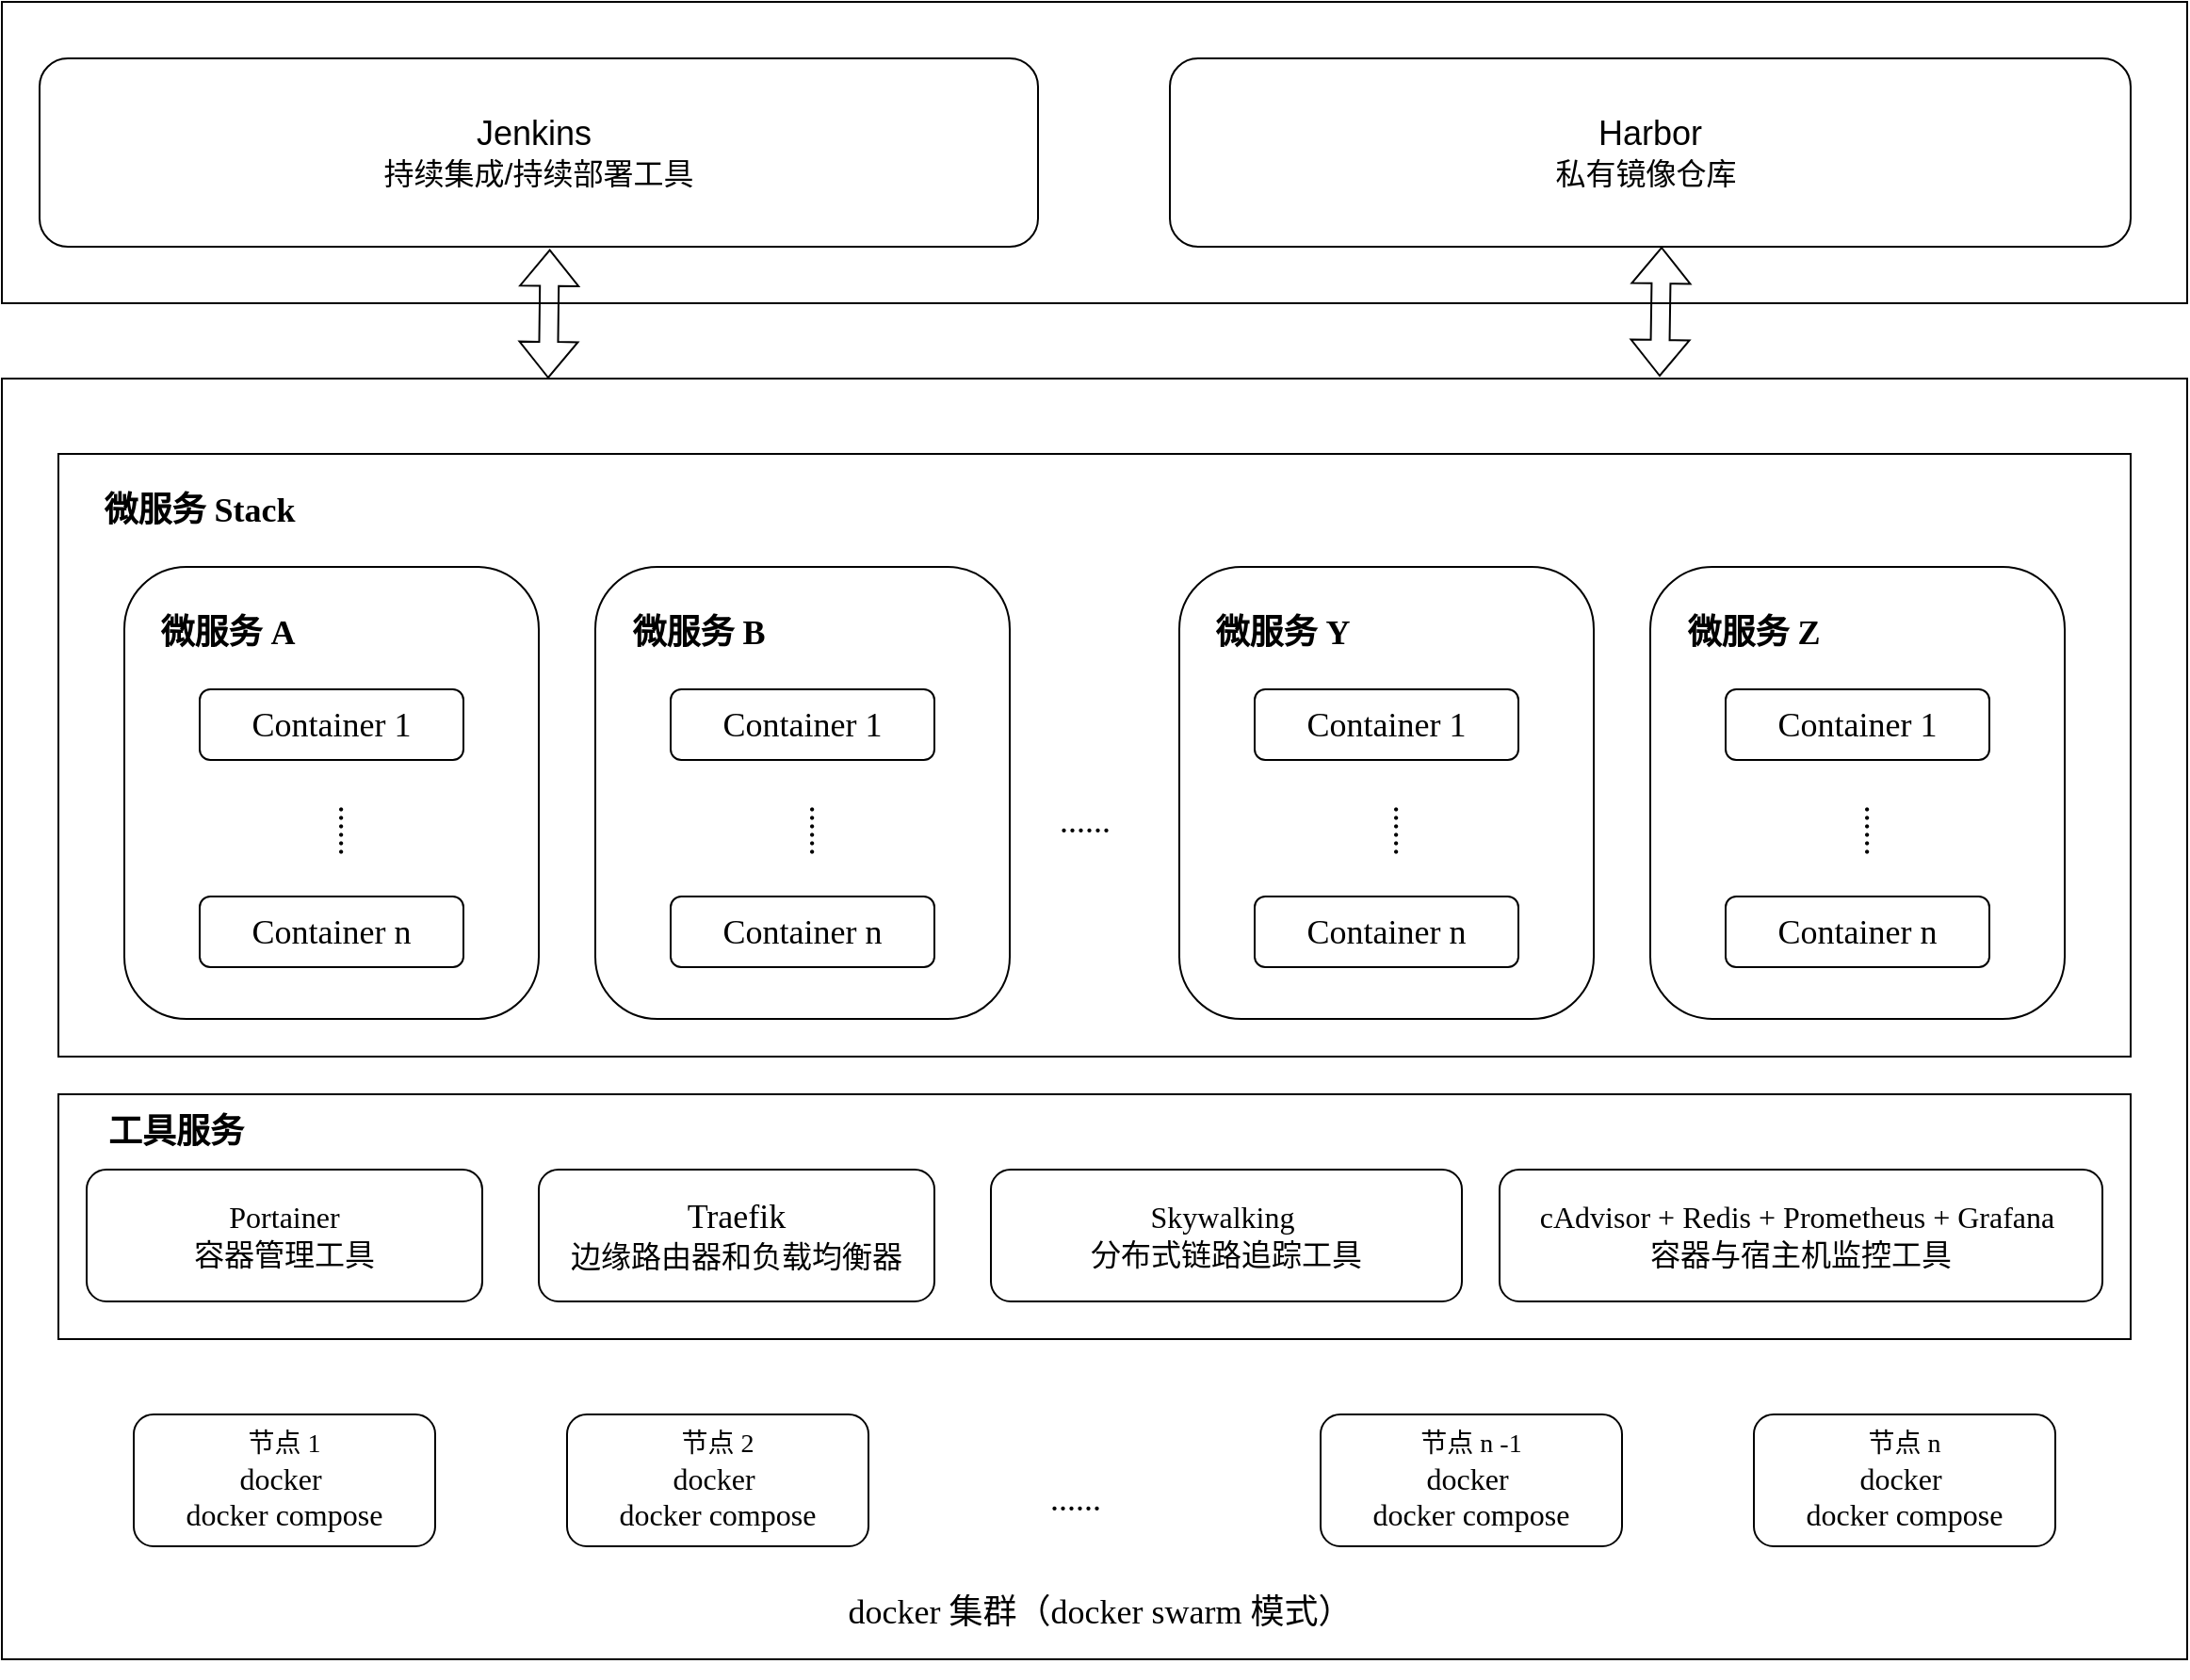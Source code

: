 <mxfile version="24.2.7" type="github">
  <diagram id="C5RBs43oDa-KdzZeNtuy" name="Page-1">
    <mxGraphModel dx="4014" dy="2916" grid="1" gridSize="10" guides="1" tooltips="1" connect="1" arrows="1" fold="1" page="1" pageScale="1" pageWidth="827" pageHeight="1169" math="0" shadow="0">
      <root>
        <mxCell id="WIyWlLk6GJQsqaUBKTNV-0" />
        <mxCell id="WIyWlLk6GJQsqaUBKTNV-1" parent="WIyWlLk6GJQsqaUBKTNV-0" />
        <mxCell id="_ukXYbJVCE4wGKFz86gu-115" value="" style="group" vertex="1" connectable="0" parent="WIyWlLk6GJQsqaUBKTNV-1">
          <mxGeometry x="-270" y="-140" width="1160" height="890" as="geometry" />
        </mxCell>
        <mxCell id="_ukXYbJVCE4wGKFz86gu-5" value="" style="rounded=0;whiteSpace=wrap;html=1;fontSize=12;glass=0;strokeWidth=1;shadow=0;fillColor=none;" vertex="1" parent="_ukXYbJVCE4wGKFz86gu-115">
          <mxGeometry y="200" width="1160" height="680" as="geometry" />
        </mxCell>
        <mxCell id="_ukXYbJVCE4wGKFz86gu-1" value="&lt;font style=&quot;font-size: 14px;&quot; face=&quot;Times New Roman&quot;&gt;节点 1&lt;/font&gt;&lt;div&gt;&lt;font size=&quot;3&quot; style=&quot;&quot; face=&quot;Times New Roman&quot;&gt;docker&amp;nbsp;&lt;/font&gt;&lt;/div&gt;&lt;div&gt;&lt;font size=&quot;3&quot; style=&quot;&quot; face=&quot;Times New Roman&quot;&gt;docker compose&lt;/font&gt;&lt;/div&gt;" style="rounded=1;whiteSpace=wrap;html=1;fontSize=12;glass=0;strokeWidth=1;shadow=0;" vertex="1" parent="_ukXYbJVCE4wGKFz86gu-115">
          <mxGeometry x="70" y="750" width="160" height="70" as="geometry" />
        </mxCell>
        <mxCell id="_ukXYbJVCE4wGKFz86gu-6" value="&lt;font style=&quot;font-size: 18px;&quot; face=&quot;Times New Roman&quot;&gt;docker 集群（docker swarm 模式）&lt;/font&gt;" style="text;html=1;align=center;verticalAlign=middle;whiteSpace=wrap;rounded=0;" vertex="1" parent="_ukXYbJVCE4wGKFz86gu-115">
          <mxGeometry x="437.5" y="820" width="290" height="70" as="geometry" />
        </mxCell>
        <mxCell id="_ukXYbJVCE4wGKFz86gu-8" value="&lt;font style=&quot;font-size: 18px;&quot; face=&quot;Times New Roman&quot;&gt;......&lt;/font&gt;" style="text;html=1;align=center;verticalAlign=middle;whiteSpace=wrap;rounded=0;" vertex="1" parent="_ukXYbJVCE4wGKFz86gu-115">
          <mxGeometry x="530" y="780" width="80" height="30" as="geometry" />
        </mxCell>
        <mxCell id="_ukXYbJVCE4wGKFz86gu-18" value="&lt;font style=&quot;font-size: 14px;&quot; face=&quot;Times New Roman&quot;&gt;节点 2&lt;/font&gt;&lt;div&gt;&lt;font size=&quot;3&quot; style=&quot;&quot; face=&quot;Times New Roman&quot;&gt;docker&amp;nbsp;&lt;/font&gt;&lt;/div&gt;&lt;div&gt;&lt;font size=&quot;3&quot; style=&quot;&quot; face=&quot;Times New Roman&quot;&gt;docker compose&lt;/font&gt;&lt;/div&gt;" style="rounded=1;whiteSpace=wrap;html=1;fontSize=12;glass=0;strokeWidth=1;shadow=0;" vertex="1" parent="_ukXYbJVCE4wGKFz86gu-115">
          <mxGeometry x="300" y="750" width="160" height="70" as="geometry" />
        </mxCell>
        <mxCell id="_ukXYbJVCE4wGKFz86gu-19" value="&lt;font style=&quot;font-size: 14px;&quot; face=&quot;Times New Roman&quot;&gt;节点 n&lt;/font&gt;&lt;div&gt;&lt;font size=&quot;3&quot; style=&quot;&quot; face=&quot;Times New Roman&quot;&gt;docker&amp;nbsp;&lt;/font&gt;&lt;/div&gt;&lt;div&gt;&lt;font size=&quot;3&quot; style=&quot;&quot; face=&quot;Times New Roman&quot;&gt;docker compose&lt;/font&gt;&lt;/div&gt;" style="rounded=1;whiteSpace=wrap;html=1;fontSize=12;glass=0;strokeWidth=1;shadow=0;" vertex="1" parent="_ukXYbJVCE4wGKFz86gu-115">
          <mxGeometry x="930" y="750" width="160" height="70" as="geometry" />
        </mxCell>
        <mxCell id="_ukXYbJVCE4wGKFz86gu-20" value="&lt;font style=&quot;font-size: 14px;&quot; face=&quot;Times New Roman&quot;&gt;节点 n -1&lt;/font&gt;&lt;div&gt;&lt;font size=&quot;3&quot; style=&quot;&quot; face=&quot;Times New Roman&quot;&gt;docker&amp;nbsp;&lt;/font&gt;&lt;/div&gt;&lt;div&gt;&lt;font size=&quot;3&quot; style=&quot;&quot; face=&quot;Times New Roman&quot;&gt;docker compose&lt;/font&gt;&lt;/div&gt;" style="rounded=1;whiteSpace=wrap;html=1;fontSize=12;glass=0;strokeWidth=1;shadow=0;" vertex="1" parent="_ukXYbJVCE4wGKFz86gu-115">
          <mxGeometry x="700" y="750" width="160" height="70" as="geometry" />
        </mxCell>
        <mxCell id="_ukXYbJVCE4wGKFz86gu-66" value="" style="group" vertex="1" connectable="0" parent="_ukXYbJVCE4wGKFz86gu-115">
          <mxGeometry x="30" y="240" width="1100" height="320" as="geometry" />
        </mxCell>
        <mxCell id="_ukXYbJVCE4wGKFz86gu-63" value="" style="rounded=0;whiteSpace=wrap;html=1;fontSize=12;glass=0;strokeWidth=1;shadow=0;fillColor=none;" vertex="1" parent="_ukXYbJVCE4wGKFz86gu-66">
          <mxGeometry width="1100" height="320" as="geometry" />
        </mxCell>
        <mxCell id="_ukXYbJVCE4wGKFz86gu-64" value="" style="group" vertex="1" connectable="0" parent="_ukXYbJVCE4wGKFz86gu-66">
          <mxGeometry x="35" y="60" width="1030" height="240" as="geometry" />
        </mxCell>
        <mxCell id="_ukXYbJVCE4wGKFz86gu-35" value="" style="group" vertex="1" connectable="0" parent="_ukXYbJVCE4wGKFz86gu-64">
          <mxGeometry width="220" height="240" as="geometry" />
        </mxCell>
        <mxCell id="_ukXYbJVCE4wGKFz86gu-29" value="&lt;p style=&quot;margin: 0pt 0pt 0.0pt;&quot; class=&quot;MsoNormal&quot;&gt;&lt;br&gt;&lt;/p&gt;" style="rounded=1;whiteSpace=wrap;html=1;fontSize=12;glass=0;strokeWidth=1;shadow=0;" vertex="1" parent="_ukXYbJVCE4wGKFz86gu-35">
          <mxGeometry width="220" height="240" as="geometry" />
        </mxCell>
        <mxCell id="_ukXYbJVCE4wGKFz86gu-30" value="&lt;p style=&quot;margin: 0pt 0pt 0.0pt;&quot; class=&quot;MsoNormal&quot;&gt;&lt;font face=&quot;Times New Roman Regular&quot;&gt;&lt;span style=&quot;font-size: 18px;&quot;&gt;Container 1&lt;/span&gt;&lt;/font&gt;&lt;/p&gt;" style="rounded=1;whiteSpace=wrap;html=1;fontSize=12;glass=0;strokeWidth=1;shadow=0;" vertex="1" parent="_ukXYbJVCE4wGKFz86gu-35">
          <mxGeometry x="40" y="65" width="140" height="37.5" as="geometry" />
        </mxCell>
        <mxCell id="_ukXYbJVCE4wGKFz86gu-31" value="&lt;font face=&quot;Times New Roman&quot;&gt;&lt;span style=&quot;font-size: 18px;&quot;&gt;微服务 A&lt;/span&gt;&lt;/font&gt;" style="text;html=1;align=center;verticalAlign=middle;whiteSpace=wrap;rounded=0;fontStyle=1" vertex="1" parent="_ukXYbJVCE4wGKFz86gu-35">
          <mxGeometry x="10" y="15" width="90" height="40" as="geometry" />
        </mxCell>
        <mxCell id="_ukXYbJVCE4wGKFz86gu-33" value="&lt;p style=&quot;margin: 0pt 0pt 0.0pt;&quot; class=&quot;MsoNormal&quot;&gt;&lt;font face=&quot;Times New Roman Regular&quot;&gt;&lt;span style=&quot;font-size: 18px;&quot;&gt;Container n&lt;/span&gt;&lt;/font&gt;&lt;/p&gt;" style="rounded=1;whiteSpace=wrap;html=1;fontSize=12;glass=0;strokeWidth=1;shadow=0;" vertex="1" parent="_ukXYbJVCE4wGKFz86gu-35">
          <mxGeometry x="40" y="175" width="140" height="37.5" as="geometry" />
        </mxCell>
        <mxCell id="_ukXYbJVCE4wGKFz86gu-34" value="&lt;font style=&quot;font-size: 18px;&quot; face=&quot;Times New Roman&quot;&gt;......&lt;/font&gt;" style="text;html=1;align=center;verticalAlign=middle;whiteSpace=wrap;rounded=0;rotation=90;" vertex="1" parent="_ukXYbJVCE4wGKFz86gu-35">
          <mxGeometry x="80" y="125" width="80" height="30" as="geometry" />
        </mxCell>
        <mxCell id="_ukXYbJVCE4wGKFz86gu-36" value="" style="group" vertex="1" connectable="0" parent="_ukXYbJVCE4wGKFz86gu-64">
          <mxGeometry x="250" width="220" height="240" as="geometry" />
        </mxCell>
        <mxCell id="_ukXYbJVCE4wGKFz86gu-37" value="&lt;p style=&quot;margin: 0pt 0pt 0.0pt;&quot; class=&quot;MsoNormal&quot;&gt;&lt;br&gt;&lt;/p&gt;" style="rounded=1;whiteSpace=wrap;html=1;fontSize=12;glass=0;strokeWidth=1;shadow=0;" vertex="1" parent="_ukXYbJVCE4wGKFz86gu-36">
          <mxGeometry width="220" height="240" as="geometry" />
        </mxCell>
        <mxCell id="_ukXYbJVCE4wGKFz86gu-38" value="&lt;p style=&quot;margin: 0pt 0pt 0.0pt;&quot; class=&quot;MsoNormal&quot;&gt;&lt;font face=&quot;Times New Roman Regular&quot;&gt;&lt;span style=&quot;font-size: 18px;&quot;&gt;Container 1&lt;/span&gt;&lt;/font&gt;&lt;/p&gt;" style="rounded=1;whiteSpace=wrap;html=1;fontSize=12;glass=0;strokeWidth=1;shadow=0;" vertex="1" parent="_ukXYbJVCE4wGKFz86gu-36">
          <mxGeometry x="40" y="65" width="140" height="37.5" as="geometry" />
        </mxCell>
        <mxCell id="_ukXYbJVCE4wGKFz86gu-39" value="&lt;font face=&quot;Times New Roman&quot;&gt;&lt;span style=&quot;font-size: 18px;&quot;&gt;微服务 B&lt;/span&gt;&lt;/font&gt;" style="text;html=1;align=center;verticalAlign=middle;whiteSpace=wrap;rounded=0;fontStyle=1" vertex="1" parent="_ukXYbJVCE4wGKFz86gu-36">
          <mxGeometry x="10" y="15" width="90" height="40" as="geometry" />
        </mxCell>
        <mxCell id="_ukXYbJVCE4wGKFz86gu-40" value="&lt;p style=&quot;margin: 0pt 0pt 0.0pt;&quot; class=&quot;MsoNormal&quot;&gt;&lt;font face=&quot;Times New Roman Regular&quot;&gt;&lt;span style=&quot;font-size: 18px;&quot;&gt;Container n&lt;/span&gt;&lt;/font&gt;&lt;/p&gt;" style="rounded=1;whiteSpace=wrap;html=1;fontSize=12;glass=0;strokeWidth=1;shadow=0;" vertex="1" parent="_ukXYbJVCE4wGKFz86gu-36">
          <mxGeometry x="40" y="175" width="140" height="37.5" as="geometry" />
        </mxCell>
        <mxCell id="_ukXYbJVCE4wGKFz86gu-41" value="&lt;font style=&quot;font-size: 18px;&quot; face=&quot;Times New Roman&quot;&gt;......&lt;/font&gt;" style="text;html=1;align=center;verticalAlign=middle;whiteSpace=wrap;rounded=0;rotation=90;" vertex="1" parent="_ukXYbJVCE4wGKFz86gu-36">
          <mxGeometry x="80" y="125" width="80" height="30" as="geometry" />
        </mxCell>
        <mxCell id="_ukXYbJVCE4wGKFz86gu-42" value="" style="group" vertex="1" connectable="0" parent="_ukXYbJVCE4wGKFz86gu-64">
          <mxGeometry x="810" width="220" height="240" as="geometry" />
        </mxCell>
        <mxCell id="_ukXYbJVCE4wGKFz86gu-43" value="&lt;p style=&quot;margin: 0pt 0pt 0.0pt;&quot; class=&quot;MsoNormal&quot;&gt;&lt;br&gt;&lt;/p&gt;" style="rounded=1;whiteSpace=wrap;html=1;fontSize=12;glass=0;strokeWidth=1;shadow=0;" vertex="1" parent="_ukXYbJVCE4wGKFz86gu-42">
          <mxGeometry width="220" height="240" as="geometry" />
        </mxCell>
        <mxCell id="_ukXYbJVCE4wGKFz86gu-44" value="&lt;p style=&quot;margin: 0pt 0pt 0.0pt;&quot; class=&quot;MsoNormal&quot;&gt;&lt;font face=&quot;Times New Roman Regular&quot;&gt;&lt;span style=&quot;font-size: 18px;&quot;&gt;Container 1&lt;/span&gt;&lt;/font&gt;&lt;/p&gt;" style="rounded=1;whiteSpace=wrap;html=1;fontSize=12;glass=0;strokeWidth=1;shadow=0;" vertex="1" parent="_ukXYbJVCE4wGKFz86gu-42">
          <mxGeometry x="40" y="65" width="140" height="37.5" as="geometry" />
        </mxCell>
        <mxCell id="_ukXYbJVCE4wGKFz86gu-45" value="&lt;font face=&quot;Times New Roman&quot;&gt;&lt;span style=&quot;font-size: 18px;&quot;&gt;微服务 Z&lt;/span&gt;&lt;/font&gt;" style="text;html=1;align=center;verticalAlign=middle;whiteSpace=wrap;rounded=0;fontStyle=1" vertex="1" parent="_ukXYbJVCE4wGKFz86gu-42">
          <mxGeometry x="10" y="15" width="90" height="40" as="geometry" />
        </mxCell>
        <mxCell id="_ukXYbJVCE4wGKFz86gu-46" value="&lt;p style=&quot;margin: 0pt 0pt 0.0pt;&quot; class=&quot;MsoNormal&quot;&gt;&lt;font face=&quot;Times New Roman Regular&quot;&gt;&lt;span style=&quot;font-size: 18px;&quot;&gt;Container n&lt;/span&gt;&lt;/font&gt;&lt;/p&gt;" style="rounded=1;whiteSpace=wrap;html=1;fontSize=12;glass=0;strokeWidth=1;shadow=0;" vertex="1" parent="_ukXYbJVCE4wGKFz86gu-42">
          <mxGeometry x="40" y="175" width="140" height="37.5" as="geometry" />
        </mxCell>
        <mxCell id="_ukXYbJVCE4wGKFz86gu-47" value="&lt;font style=&quot;font-size: 18px;&quot; face=&quot;Times New Roman&quot;&gt;......&lt;/font&gt;" style="text;html=1;align=center;verticalAlign=middle;whiteSpace=wrap;rounded=0;rotation=90;" vertex="1" parent="_ukXYbJVCE4wGKFz86gu-42">
          <mxGeometry x="80" y="125" width="80" height="30" as="geometry" />
        </mxCell>
        <mxCell id="_ukXYbJVCE4wGKFz86gu-48" value="&lt;font style=&quot;font-size: 18px;&quot; face=&quot;Times New Roman&quot;&gt;......&lt;/font&gt;" style="text;html=1;align=center;verticalAlign=middle;whiteSpace=wrap;rounded=0;" vertex="1" parent="_ukXYbJVCE4wGKFz86gu-64">
          <mxGeometry x="470" y="120" width="80" height="30" as="geometry" />
        </mxCell>
        <mxCell id="_ukXYbJVCE4wGKFz86gu-50" value="" style="group" vertex="1" connectable="0" parent="_ukXYbJVCE4wGKFz86gu-64">
          <mxGeometry x="560" width="220" height="240" as="geometry" />
        </mxCell>
        <mxCell id="_ukXYbJVCE4wGKFz86gu-51" value="&lt;p style=&quot;margin: 0pt 0pt 0.0pt;&quot; class=&quot;MsoNormal&quot;&gt;&lt;br&gt;&lt;/p&gt;" style="rounded=1;whiteSpace=wrap;html=1;fontSize=12;glass=0;strokeWidth=1;shadow=0;" vertex="1" parent="_ukXYbJVCE4wGKFz86gu-50">
          <mxGeometry width="220" height="240" as="geometry" />
        </mxCell>
        <mxCell id="_ukXYbJVCE4wGKFz86gu-52" value="&lt;p style=&quot;margin: 0pt 0pt 0.0pt;&quot; class=&quot;MsoNormal&quot;&gt;&lt;font face=&quot;Times New Roman Regular&quot;&gt;&lt;span style=&quot;font-size: 18px;&quot;&gt;Container 1&lt;/span&gt;&lt;/font&gt;&lt;/p&gt;" style="rounded=1;whiteSpace=wrap;html=1;fontSize=12;glass=0;strokeWidth=1;shadow=0;" vertex="1" parent="_ukXYbJVCE4wGKFz86gu-50">
          <mxGeometry x="40" y="65" width="140" height="37.5" as="geometry" />
        </mxCell>
        <mxCell id="_ukXYbJVCE4wGKFz86gu-53" value="&lt;font face=&quot;Times New Roman&quot;&gt;&lt;span style=&quot;font-size: 18px;&quot;&gt;微服务 Y&lt;/span&gt;&lt;/font&gt;" style="text;html=1;align=center;verticalAlign=middle;whiteSpace=wrap;rounded=0;fontStyle=1" vertex="1" parent="_ukXYbJVCE4wGKFz86gu-50">
          <mxGeometry x="10" y="15" width="90" height="40" as="geometry" />
        </mxCell>
        <mxCell id="_ukXYbJVCE4wGKFz86gu-54" value="&lt;p style=&quot;margin: 0pt 0pt 0.0pt;&quot; class=&quot;MsoNormal&quot;&gt;&lt;font face=&quot;Times New Roman Regular&quot;&gt;&lt;span style=&quot;font-size: 18px;&quot;&gt;Container n&lt;/span&gt;&lt;/font&gt;&lt;/p&gt;" style="rounded=1;whiteSpace=wrap;html=1;fontSize=12;glass=0;strokeWidth=1;shadow=0;" vertex="1" parent="_ukXYbJVCE4wGKFz86gu-50">
          <mxGeometry x="40" y="175" width="140" height="37.5" as="geometry" />
        </mxCell>
        <mxCell id="_ukXYbJVCE4wGKFz86gu-55" value="&lt;font style=&quot;font-size: 18px;&quot; face=&quot;Times New Roman&quot;&gt;......&lt;/font&gt;" style="text;html=1;align=center;verticalAlign=middle;whiteSpace=wrap;rounded=0;rotation=90;" vertex="1" parent="_ukXYbJVCE4wGKFz86gu-50">
          <mxGeometry x="80" y="125" width="80" height="30" as="geometry" />
        </mxCell>
        <mxCell id="_ukXYbJVCE4wGKFz86gu-65" value="&lt;font face=&quot;Times New Roman&quot;&gt;&lt;span style=&quot;font-size: 18px;&quot;&gt;微服务 Stack&lt;/span&gt;&lt;/font&gt;" style="text;html=1;align=center;verticalAlign=middle;whiteSpace=wrap;rounded=0;fontStyle=1" vertex="1" parent="_ukXYbJVCE4wGKFz86gu-66">
          <mxGeometry x="10" y="10" width="130" height="40" as="geometry" />
        </mxCell>
        <mxCell id="_ukXYbJVCE4wGKFz86gu-97" value="" style="group" vertex="1" connectable="0" parent="_ukXYbJVCE4wGKFz86gu-115">
          <mxGeometry x="30" y="580" width="1105" height="130" as="geometry" />
        </mxCell>
        <mxCell id="_ukXYbJVCE4wGKFz86gu-14" value="&lt;font style=&quot;font-size: 18px;&quot; face=&quot;Times New Roman&quot;&gt;Traefik&lt;/font&gt;&lt;div&gt;&lt;p style=&quot;margin: 0pt 0pt 0.0pt; text-align: justify; font-size: 10.5pt;&quot; class=&quot;MsoNormal&quot;&gt;&lt;span style=&quot;font-size: 12pt;&quot;&gt;&lt;font face=&quot;yobFlRzFiSTVJPav9Yy1&quot;&gt;边缘路由器和负载均衡器&lt;/font&gt;&lt;/span&gt;&lt;/p&gt;&lt;/div&gt;" style="rounded=1;whiteSpace=wrap;html=1;fontSize=12;glass=0;strokeWidth=1;shadow=0;" vertex="1" parent="_ukXYbJVCE4wGKFz86gu-97">
          <mxGeometry x="255" y="40" width="210" height="70" as="geometry" />
        </mxCell>
        <mxCell id="_ukXYbJVCE4wGKFz86gu-15" value="&lt;p style=&quot;margin: 0pt 0pt 0.0pt; font-family: &amp;quot;Times New Roman&amp;quot;; font-size: 10.5pt;&quot; class=&quot;MsoNormal&quot;&gt;&lt;span style=&quot;font-family: 仿宋_GB2312; font-size: 12pt;&quot;&gt;&lt;font face=&quot;Times New Roman Regular&quot;&gt;Portainer&lt;/font&gt;&lt;/span&gt;&lt;/p&gt;&lt;div&gt;&lt;p style=&quot;margin: 0pt 0pt 0.0pt; text-align: justify;&quot; class=&quot;MsoNormal&quot;&gt;&lt;font face=&quot;yobFlRzFiSTVJPav9Yy1&quot;&gt;&lt;span style=&quot;font-size: 16px;&quot;&gt;容器管理工具&lt;/span&gt;&lt;/font&gt;&lt;/p&gt;&lt;/div&gt;" style="rounded=1;whiteSpace=wrap;html=1;fontSize=12;glass=0;strokeWidth=1;shadow=0;" vertex="1" parent="_ukXYbJVCE4wGKFz86gu-97">
          <mxGeometry x="15" y="40" width="210" height="70" as="geometry" />
        </mxCell>
        <mxCell id="_ukXYbJVCE4wGKFz86gu-16" value="&lt;p style=&quot;margin: 0pt 0pt 0.0pt; font-family: &amp;quot;Times New Roman&amp;quot;; font-size: 10.5pt;&quot; class=&quot;MsoNormal&quot;&gt;&lt;span style=&quot;font-family: 仿宋_GB2312; font-size: 12pt;&quot;&gt;&lt;font face=&quot;Times New Roman Regular&quot;&gt;c&lt;/font&gt;&lt;/span&gt;&lt;span style=&quot;font-family: &amp;quot;Times New Roman Regular&amp;quot;; font-size: 12pt;&quot;&gt;A&lt;/span&gt;&lt;span style=&quot;font-family: 仿宋_GB2312; font-size: 12pt;&quot;&gt;&lt;font face=&quot;Times New Roman Regular&quot;&gt;dvisor + Redis + Prometheus + Grafana&amp;nbsp;&lt;/font&gt;&lt;/span&gt;&lt;/p&gt;&lt;div&gt;&lt;p style=&quot;margin: 0pt 0pt 0.0pt;&quot; class=&quot;MsoNormal&quot;&gt;&lt;font face=&quot;yobFlRzFiSTVJPav9Yy1&quot;&gt;&lt;span style=&quot;font-size: 16px;&quot;&gt;容器与宿主机监控工具&lt;/span&gt;&lt;/font&gt;&lt;/p&gt;&lt;/div&gt;" style="rounded=1;whiteSpace=wrap;html=1;fontSize=12;glass=0;strokeWidth=1;shadow=0;align=center;" vertex="1" parent="_ukXYbJVCE4wGKFz86gu-97">
          <mxGeometry x="765" y="40" width="320" height="70" as="geometry" />
        </mxCell>
        <mxCell id="_ukXYbJVCE4wGKFz86gu-17" value="&lt;p style=&quot;margin: 0pt 0pt 0.0pt; font-family: &amp;quot;Times New Roman&amp;quot;; font-size: 10.5pt;&quot; class=&quot;MsoNormal&quot;&gt;&lt;span style=&quot;font-family: 仿宋_GB2312; font-size: 12pt;&quot;&gt;&lt;font face=&quot;Times New Roman Regular&quot;&gt;Skywalking&amp;nbsp;&lt;/font&gt;&lt;/span&gt;&lt;/p&gt;&lt;div&gt;&lt;p style=&quot;margin: 0pt 0pt 0.0pt;&quot; class=&quot;MsoNormal&quot;&gt;&lt;font face=&quot;yobFlRzFiSTVJPav9Yy1&quot;&gt;&lt;span style=&quot;font-size: 16px;&quot;&gt;分布式链路追踪工具&lt;/span&gt;&lt;/font&gt;&lt;/p&gt;&lt;/div&gt;" style="rounded=1;whiteSpace=wrap;html=1;fontSize=12;glass=0;strokeWidth=1;shadow=0;align=center;" vertex="1" parent="_ukXYbJVCE4wGKFz86gu-97">
          <mxGeometry x="495" y="40" width="250" height="70" as="geometry" />
        </mxCell>
        <mxCell id="_ukXYbJVCE4wGKFz86gu-96" value="" style="rounded=0;whiteSpace=wrap;html=1;fontSize=12;glass=0;strokeWidth=1;shadow=0;fillColor=none;" vertex="1" parent="_ukXYbJVCE4wGKFz86gu-97">
          <mxGeometry width="1100" height="130" as="geometry" />
        </mxCell>
        <mxCell id="_ukXYbJVCE4wGKFz86gu-98" value="&lt;font face=&quot;Times New Roman&quot;&gt;&lt;span style=&quot;font-size: 18px;&quot;&gt;工具服务&lt;/span&gt;&lt;/font&gt;" style="text;html=1;align=center;verticalAlign=middle;whiteSpace=wrap;rounded=0;fontStyle=1" vertex="1" parent="_ukXYbJVCE4wGKFz86gu-97">
          <mxGeometry width="125" height="40" as="geometry" />
        </mxCell>
        <mxCell id="_ukXYbJVCE4wGKFz86gu-111" value="" style="shape=flexArrow;endArrow=classic;startArrow=classic;html=1;rounded=0;exitX=0.25;exitY=0;exitDx=0;exitDy=0;entryX=0.511;entryY=1.013;entryDx=0;entryDy=0;entryPerimeter=0;" edge="1" parent="_ukXYbJVCE4wGKFz86gu-115" source="_ukXYbJVCE4wGKFz86gu-5" target="_ukXYbJVCE4wGKFz86gu-0">
          <mxGeometry width="100" height="100" relative="1" as="geometry">
            <mxPoint x="260" y="220" as="sourcePoint" />
            <mxPoint x="360" y="120" as="targetPoint" />
          </mxGeometry>
        </mxCell>
        <mxCell id="_ukXYbJVCE4wGKFz86gu-112" value="" style="shape=flexArrow;endArrow=classic;startArrow=classic;html=1;rounded=0;exitX=0.25;exitY=0;exitDx=0;exitDy=0;" edge="1" parent="_ukXYbJVCE4wGKFz86gu-115">
          <mxGeometry width="100" height="100" relative="1" as="geometry">
            <mxPoint x="880" y="199" as="sourcePoint" />
            <mxPoint x="881" y="130" as="targetPoint" />
          </mxGeometry>
        </mxCell>
        <mxCell id="_ukXYbJVCE4wGKFz86gu-114" value="" style="group" vertex="1" connectable="0" parent="_ukXYbJVCE4wGKFz86gu-115">
          <mxGeometry width="1160" height="160" as="geometry" />
        </mxCell>
        <mxCell id="_ukXYbJVCE4wGKFz86gu-113" value="" style="rounded=0;whiteSpace=wrap;html=1;fontSize=12;glass=0;strokeWidth=1;shadow=0;fillColor=none;" vertex="1" parent="_ukXYbJVCE4wGKFz86gu-114">
          <mxGeometry width="1160" height="160" as="geometry" />
        </mxCell>
        <mxCell id="_ukXYbJVCE4wGKFz86gu-0" value="&lt;font style=&quot;font-size: 18px;&quot;&gt;Jenkins&amp;nbsp;&lt;/font&gt;&lt;div&gt;&lt;font size=&quot;3&quot;&gt;持续集成/持续部署工具&lt;/font&gt;&lt;/div&gt;" style="rounded=1;whiteSpace=wrap;html=1;fontSize=12;glass=0;strokeWidth=1;shadow=0;" vertex="1" parent="_ukXYbJVCE4wGKFz86gu-114">
          <mxGeometry x="20" y="30" width="530" height="100" as="geometry" />
        </mxCell>
        <mxCell id="_ukXYbJVCE4wGKFz86gu-12" value="&lt;font style=&quot;font-size: 18px;&quot;&gt;Harbor&lt;/font&gt;&lt;div&gt;&lt;font size=&quot;3&quot; style=&quot;&quot;&gt;私有镜像仓库&amp;nbsp;&lt;/font&gt;&lt;/div&gt;" style="rounded=1;whiteSpace=wrap;html=1;fontSize=12;glass=0;strokeWidth=1;shadow=0;" vertex="1" parent="_ukXYbJVCE4wGKFz86gu-114">
          <mxGeometry x="620" y="30" width="510" height="100" as="geometry" />
        </mxCell>
      </root>
    </mxGraphModel>
  </diagram>
</mxfile>
